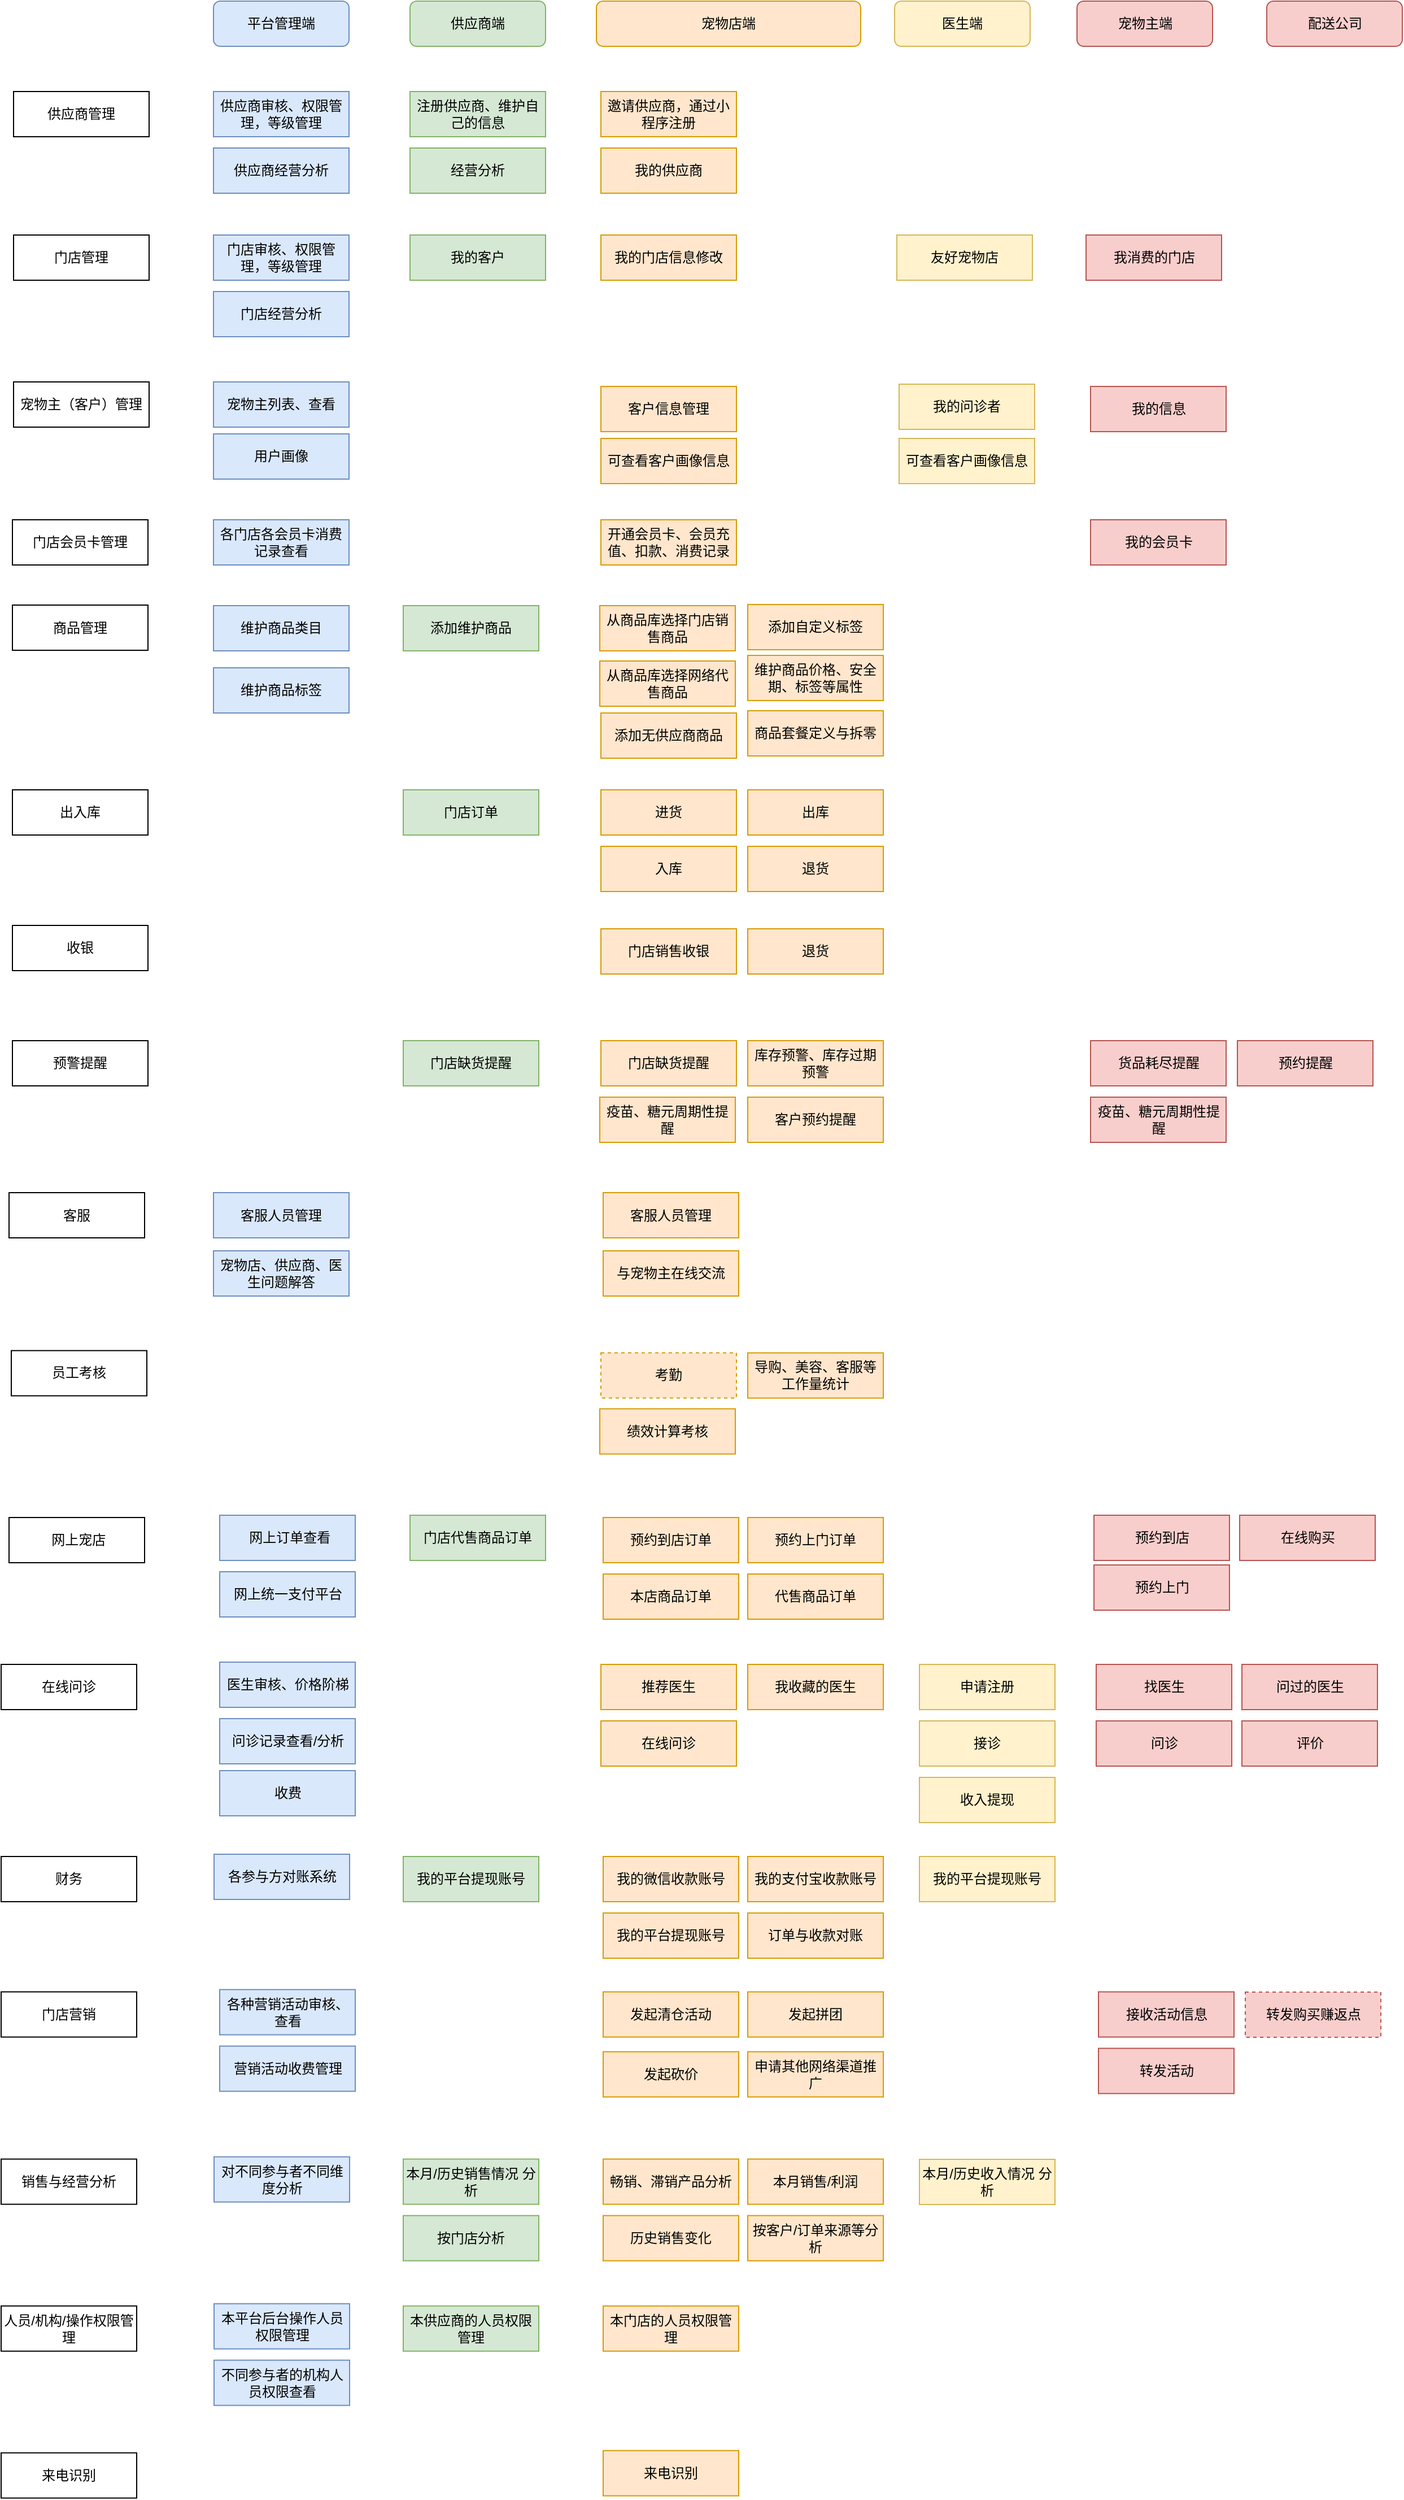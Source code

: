 <mxfile version="10.5.9" type="github"><diagram id="sEovhUTXIATKen_fVmFd" name="Page-1"><mxGraphModel dx="2108" dy="670" grid="1" gridSize="10" guides="1" tooltips="1" connect="1" arrows="1" fold="1" page="1" pageScale="1" pageWidth="827" pageHeight="1169" math="0" shadow="0"><root><mxCell id="0"/><mxCell id="1" parent="0"/><mxCell id="XBmEjtlpkQ7IGjX96Bge-1" value="平台管理端" style="rounded=1;whiteSpace=wrap;html=1;fillColor=#dae8fc;strokeColor=#6c8ebf;" parent="1" vertex="1"><mxGeometry x="187" y="50" width="120" height="40" as="geometry"/></mxCell><mxCell id="XBmEjtlpkQ7IGjX96Bge-2" value="供应商端" style="rounded=1;whiteSpace=wrap;html=1;fillColor=#d5e8d4;strokeColor=#82b366;" parent="1" vertex="1"><mxGeometry x="361" y="50" width="120" height="40" as="geometry"/></mxCell><mxCell id="XBmEjtlpkQ7IGjX96Bge-3" value="宠物店端" style="rounded=1;whiteSpace=wrap;html=1;fillColor=#ffe6cc;strokeColor=#d79b00;" parent="1" vertex="1"><mxGeometry x="526" y="50" width="234" height="40" as="geometry"/></mxCell><mxCell id="XBmEjtlpkQ7IGjX96Bge-4" value="医生端" style="rounded=1;whiteSpace=wrap;html=1;fillColor=#fff2cc;strokeColor=#d6b656;" parent="1" vertex="1"><mxGeometry x="790" y="50" width="120" height="40" as="geometry"/></mxCell><mxCell id="XBmEjtlpkQ7IGjX96Bge-5" value="宠物主端" style="rounded=1;whiteSpace=wrap;html=1;fillColor=#f8cecc;strokeColor=#b85450;" parent="1" vertex="1"><mxGeometry x="951.5" y="50" width="120" height="40" as="geometry"/></mxCell><mxCell id="XBmEjtlpkQ7IGjX96Bge-6" value="配送公司" style="rounded=1;whiteSpace=wrap;html=1;fillColor=#f8cecc;strokeColor=#b85450;" parent="1" vertex="1"><mxGeometry x="1119.5" y="50" width="120" height="40" as="geometry"/></mxCell><mxCell id="XBmEjtlpkQ7IGjX96Bge-7" value="供应商管理" style="rounded=0;whiteSpace=wrap;html=1;" parent="1" vertex="1"><mxGeometry x="10" y="130" width="120" height="40" as="geometry"/></mxCell><mxCell id="XBmEjtlpkQ7IGjX96Bge-8" value="门店管理" style="rounded=0;whiteSpace=wrap;html=1;" parent="1" vertex="1"><mxGeometry x="10" y="257" width="120" height="40" as="geometry"/></mxCell><mxCell id="XBmEjtlpkQ7IGjX96Bge-10" value="供应商审核、权限管理，等级管理" style="rounded=0;whiteSpace=wrap;html=1;fillColor=#dae8fc;strokeColor=#6c8ebf;" parent="1" vertex="1"><mxGeometry x="187" y="130" width="120" height="40" as="geometry"/></mxCell><mxCell id="XBmEjtlpkQ7IGjX96Bge-11" value="注册供应商、维护自己的信息" style="rounded=0;whiteSpace=wrap;html=1;fillColor=#d5e8d4;strokeColor=#82b366;" parent="1" vertex="1"><mxGeometry x="361" y="130" width="120" height="40" as="geometry"/></mxCell><mxCell id="XBmEjtlpkQ7IGjX96Bge-12" value="邀请供应商，通过小程序注册" style="rounded=0;whiteSpace=wrap;html=1;fillColor=#ffe6cc;strokeColor=#d79b00;" parent="1" vertex="1"><mxGeometry x="530" y="130" width="120" height="40" as="geometry"/></mxCell><mxCell id="XBmEjtlpkQ7IGjX96Bge-13" value="我的供应商" style="rounded=0;whiteSpace=wrap;html=1;fillColor=#ffe6cc;strokeColor=#d79b00;" parent="1" vertex="1"><mxGeometry x="530" y="180" width="120" height="40" as="geometry"/></mxCell><mxCell id="XBmEjtlpkQ7IGjX96Bge-16" value="门店审核、权限管理，等级管理" style="rounded=0;whiteSpace=wrap;html=1;fillColor=#dae8fc;strokeColor=#6c8ebf;" parent="1" vertex="1"><mxGeometry x="187" y="257" width="120" height="40" as="geometry"/></mxCell><mxCell id="XBmEjtlpkQ7IGjX96Bge-17" value="供应商经营分析" style="rounded=0;whiteSpace=wrap;html=1;fillColor=#dae8fc;strokeColor=#6c8ebf;" parent="1" vertex="1"><mxGeometry x="187" y="180" width="120" height="40" as="geometry"/></mxCell><mxCell id="XBmEjtlpkQ7IGjX96Bge-18" value="门店经营分析" style="rounded=0;whiteSpace=wrap;html=1;fillColor=#dae8fc;strokeColor=#6c8ebf;" parent="1" vertex="1"><mxGeometry x="187" y="307" width="120" height="40" as="geometry"/></mxCell><mxCell id="XBmEjtlpkQ7IGjX96Bge-19" value="经营分析" style="rounded=0;whiteSpace=wrap;html=1;fillColor=#d5e8d4;strokeColor=#82b366;" parent="1" vertex="1"><mxGeometry x="361" y="180" width="120" height="40" as="geometry"/></mxCell><mxCell id="XBmEjtlpkQ7IGjX96Bge-21" value="我的客户" style="rounded=0;whiteSpace=wrap;html=1;fillColor=#d5e8d4;strokeColor=#82b366;" parent="1" vertex="1"><mxGeometry x="361" y="257" width="120" height="40" as="geometry"/></mxCell><mxCell id="XBmEjtlpkQ7IGjX96Bge-22" value="我的门店信息修改" style="rounded=0;whiteSpace=wrap;html=1;fillColor=#ffe6cc;strokeColor=#d79b00;" parent="1" vertex="1"><mxGeometry x="530" y="257" width="120" height="40" as="geometry"/></mxCell><mxCell id="XBmEjtlpkQ7IGjX96Bge-23" value="我消费的门店" style="rounded=0;whiteSpace=wrap;html=1;fillColor=#f8cecc;strokeColor=#b85450;" parent="1" vertex="1"><mxGeometry x="959.5" y="257" width="120" height="40" as="geometry"/></mxCell><mxCell id="XBmEjtlpkQ7IGjX96Bge-25" value="宠物主（客户）管理" style="rounded=0;whiteSpace=wrap;html=1;" parent="1" vertex="1"><mxGeometry x="10" y="387" width="120" height="40" as="geometry"/></mxCell><mxCell id="XBmEjtlpkQ7IGjX96Bge-28" value="宠物主列表、查看" style="rounded=0;whiteSpace=wrap;html=1;fillColor=#dae8fc;strokeColor=#6c8ebf;" parent="1" vertex="1"><mxGeometry x="187" y="387" width="120" height="40" as="geometry"/></mxCell><mxCell id="XBmEjtlpkQ7IGjX96Bge-29" value="用户画像" style="rounded=0;whiteSpace=wrap;html=1;fillColor=#dae8fc;strokeColor=#6c8ebf;" parent="1" vertex="1"><mxGeometry x="187" y="433" width="120" height="40" as="geometry"/></mxCell><mxCell id="XBmEjtlpkQ7IGjX96Bge-30" value="客户信息管理" style="rounded=0;whiteSpace=wrap;html=1;fillColor=#ffe6cc;strokeColor=#d79b00;" parent="1" vertex="1"><mxGeometry x="530" y="391" width="120" height="40" as="geometry"/></mxCell><mxCell id="XBmEjtlpkQ7IGjX96Bge-31" value="可查看客户画像信息" style="rounded=0;whiteSpace=wrap;html=1;fillColor=#ffe6cc;strokeColor=#d79b00;" parent="1" vertex="1"><mxGeometry x="530" y="437" width="120" height="40" as="geometry"/></mxCell><mxCell id="XBmEjtlpkQ7IGjX96Bge-32" value="我的问诊者" style="rounded=0;whiteSpace=wrap;html=1;fillColor=#fff2cc;strokeColor=#d6b656;" parent="1" vertex="1"><mxGeometry x="794" y="389" width="120" height="40" as="geometry"/></mxCell><mxCell id="XBmEjtlpkQ7IGjX96Bge-33" value="友好宠物店" style="rounded=0;whiteSpace=wrap;html=1;fillColor=#fff2cc;strokeColor=#d6b656;" parent="1" vertex="1"><mxGeometry x="792" y="257" width="120" height="40" as="geometry"/></mxCell><mxCell id="XBmEjtlpkQ7IGjX96Bge-34" value="我的信息" style="rounded=0;whiteSpace=wrap;html=1;fillColor=#f8cecc;strokeColor=#b85450;" parent="1" vertex="1"><mxGeometry x="963.5" y="391" width="120" height="40" as="geometry"/></mxCell><mxCell id="XBmEjtlpkQ7IGjX96Bge-37" value="门店会员卡管理" style="rounded=0;whiteSpace=wrap;html=1;" parent="1" vertex="1"><mxGeometry x="9" y="509" width="120" height="40" as="geometry"/></mxCell><mxCell id="XBmEjtlpkQ7IGjX96Bge-40" value="各门店各会员卡消费记录查看" style="rounded=0;whiteSpace=wrap;html=1;fillColor=#dae8fc;strokeColor=#6c8ebf;" parent="1" vertex="1"><mxGeometry x="187" y="509" width="120" height="40" as="geometry"/></mxCell><mxCell id="XBmEjtlpkQ7IGjX96Bge-41" value="开通会员卡、会员充值、扣款、消费记录" style="rounded=0;whiteSpace=wrap;html=1;fillColor=#ffe6cc;strokeColor=#d79b00;" parent="1" vertex="1"><mxGeometry x="530" y="509" width="120" height="40" as="geometry"/></mxCell><mxCell id="XBmEjtlpkQ7IGjX96Bge-42" value="我的会员卡" style="rounded=0;whiteSpace=wrap;html=1;fillColor=#f8cecc;strokeColor=#b85450;" parent="1" vertex="1"><mxGeometry x="963.5" y="509" width="120" height="40" as="geometry"/></mxCell><mxCell id="XBmEjtlpkQ7IGjX96Bge-44" value="商品管理" style="rounded=0;whiteSpace=wrap;html=1;" parent="1" vertex="1"><mxGeometry x="9" y="584.5" width="120" height="40" as="geometry"/></mxCell><mxCell id="XBmEjtlpkQ7IGjX96Bge-45" value="维护商品类目" style="rounded=0;whiteSpace=wrap;html=1;fillColor=#dae8fc;strokeColor=#6c8ebf;" parent="1" vertex="1"><mxGeometry x="187" y="585" width="120" height="40" as="geometry"/></mxCell><mxCell id="XBmEjtlpkQ7IGjX96Bge-46" value="维护商品标签" style="rounded=0;whiteSpace=wrap;html=1;fillColor=#dae8fc;strokeColor=#6c8ebf;" parent="1" vertex="1"><mxGeometry x="187" y="640" width="120" height="40" as="geometry"/></mxCell><mxCell id="XBmEjtlpkQ7IGjX96Bge-47" value="添加维护商品" style="rounded=0;whiteSpace=wrap;html=1;fillColor=#d5e8d4;strokeColor=#82b366;" parent="1" vertex="1"><mxGeometry x="355" y="585" width="120" height="40" as="geometry"/></mxCell><mxCell id="XBmEjtlpkQ7IGjX96Bge-48" value="从商品库选择门店销售商品" style="rounded=0;whiteSpace=wrap;html=1;fillColor=#ffe6cc;strokeColor=#d79b00;" parent="1" vertex="1"><mxGeometry x="529" y="585" width="120" height="40" as="geometry"/></mxCell><mxCell id="XBmEjtlpkQ7IGjX96Bge-49" value="从商品库选择网络代售商品" style="rounded=0;whiteSpace=wrap;html=1;fillColor=#ffe6cc;strokeColor=#d79b00;" parent="1" vertex="1"><mxGeometry x="529" y="634" width="120" height="40" as="geometry"/></mxCell><mxCell id="XBmEjtlpkQ7IGjX96Bge-50" value="添加无供应商商品" style="rounded=0;whiteSpace=wrap;html=1;fillColor=#ffe6cc;strokeColor=#d79b00;" parent="1" vertex="1"><mxGeometry x="530" y="680" width="120" height="40" as="geometry"/></mxCell><mxCell id="XBmEjtlpkQ7IGjX96Bge-51" value="添加自定义标签" style="rounded=0;whiteSpace=wrap;html=1;fillColor=#ffe6cc;strokeColor=#d79b00;" parent="1" vertex="1"><mxGeometry x="660" y="584" width="120" height="40" as="geometry"/></mxCell><mxCell id="XBmEjtlpkQ7IGjX96Bge-52" value="维护商品价格、安全期、标签等属性" style="rounded=0;whiteSpace=wrap;html=1;fillColor=#ffe6cc;strokeColor=#d79b00;" parent="1" vertex="1"><mxGeometry x="660" y="629" width="120" height="40" as="geometry"/></mxCell><mxCell id="XBmEjtlpkQ7IGjX96Bge-55" value="商品套餐定义与拆零" style="rounded=0;whiteSpace=wrap;html=1;fillColor=#ffe6cc;strokeColor=#d79b00;" parent="1" vertex="1"><mxGeometry x="660" y="678" width="120" height="40" as="geometry"/></mxCell><mxCell id="jSRBQBXFx0lPbAhyE8VO-3" value="出入库" style="rounded=0;whiteSpace=wrap;html=1;" vertex="1" parent="1"><mxGeometry x="9" y="748" width="120" height="40" as="geometry"/></mxCell><mxCell id="jSRBQBXFx0lPbAhyE8VO-4" value="进货" style="rounded=0;whiteSpace=wrap;html=1;fillColor=#ffe6cc;strokeColor=#d79b00;" vertex="1" parent="1"><mxGeometry x="530" y="748" width="120" height="40" as="geometry"/></mxCell><mxCell id="jSRBQBXFx0lPbAhyE8VO-5" value="门店订单" style="rounded=0;whiteSpace=wrap;html=1;fillColor=#d5e8d4;strokeColor=#82b366;" vertex="1" parent="1"><mxGeometry x="355" y="748" width="120" height="40" as="geometry"/></mxCell><mxCell id="jSRBQBXFx0lPbAhyE8VO-8" value="入库" style="rounded=0;whiteSpace=wrap;html=1;fillColor=#ffe6cc;strokeColor=#d79b00;" vertex="1" parent="1"><mxGeometry x="530" y="798" width="120" height="40" as="geometry"/></mxCell><mxCell id="jSRBQBXFx0lPbAhyE8VO-9" value="出库" style="rounded=0;whiteSpace=wrap;html=1;fillColor=#ffe6cc;strokeColor=#d79b00;" vertex="1" parent="1"><mxGeometry x="660" y="748" width="120" height="40" as="geometry"/></mxCell><mxCell id="jSRBQBXFx0lPbAhyE8VO-10" value="退货" style="rounded=0;whiteSpace=wrap;html=1;fillColor=#ffe6cc;strokeColor=#d79b00;" vertex="1" parent="1"><mxGeometry x="660" y="798" width="120" height="40" as="geometry"/></mxCell><mxCell id="jSRBQBXFx0lPbAhyE8VO-11" value="收银" style="rounded=0;whiteSpace=wrap;html=1;" vertex="1" parent="1"><mxGeometry x="9" y="868" width="120" height="40" as="geometry"/></mxCell><mxCell id="jSRBQBXFx0lPbAhyE8VO-12" value="门店销售收银" style="rounded=0;whiteSpace=wrap;html=1;fillColor=#ffe6cc;strokeColor=#d79b00;" vertex="1" parent="1"><mxGeometry x="530" y="871" width="120" height="40" as="geometry"/></mxCell><mxCell id="jSRBQBXFx0lPbAhyE8VO-13" value="退货" style="rounded=0;whiteSpace=wrap;html=1;fillColor=#ffe6cc;strokeColor=#d79b00;" vertex="1" parent="1"><mxGeometry x="660" y="871" width="120" height="40" as="geometry"/></mxCell><mxCell id="jSRBQBXFx0lPbAhyE8VO-14" value="预警提醒" style="rounded=0;whiteSpace=wrap;html=1;" vertex="1" parent="1"><mxGeometry x="9" y="970" width="120" height="40" as="geometry"/></mxCell><mxCell id="jSRBQBXFx0lPbAhyE8VO-15" value="门店缺货提醒" style="rounded=0;whiteSpace=wrap;html=1;fillColor=#d5e8d4;strokeColor=#82b366;" vertex="1" parent="1"><mxGeometry x="355" y="970" width="120" height="40" as="geometry"/></mxCell><mxCell id="jSRBQBXFx0lPbAhyE8VO-16" value="门店缺货提醒" style="rounded=0;whiteSpace=wrap;html=1;fillColor=#ffe6cc;strokeColor=#d79b00;" vertex="1" parent="1"><mxGeometry x="530" y="970" width="120" height="40" as="geometry"/></mxCell><mxCell id="jSRBQBXFx0lPbAhyE8VO-17" value="库存预警、库存过期预警" style="rounded=0;whiteSpace=wrap;html=1;fillColor=#ffe6cc;strokeColor=#d79b00;" vertex="1" parent="1"><mxGeometry x="660" y="970" width="120" height="40" as="geometry"/></mxCell><mxCell id="jSRBQBXFx0lPbAhyE8VO-18" value="货品耗尽提醒" style="rounded=0;whiteSpace=wrap;html=1;fillColor=#f8cecc;strokeColor=#b85450;" vertex="1" parent="1"><mxGeometry x="963.5" y="970" width="120" height="40" as="geometry"/></mxCell><mxCell id="jSRBQBXFx0lPbAhyE8VO-19" value="疫苗、糖元周期性提醒" style="rounded=0;whiteSpace=wrap;html=1;fillColor=#ffe6cc;strokeColor=#d79b00;" vertex="1" parent="1"><mxGeometry x="529" y="1020" width="120" height="40" as="geometry"/></mxCell><mxCell id="jSRBQBXFx0lPbAhyE8VO-20" value="客户预约提醒" style="rounded=0;whiteSpace=wrap;html=1;fillColor=#ffe6cc;strokeColor=#d79b00;" vertex="1" parent="1"><mxGeometry x="660" y="1020" width="120" height="40" as="geometry"/></mxCell><mxCell id="jSRBQBXFx0lPbAhyE8VO-21" value="疫苗、糖元周期性提醒" style="rounded=0;whiteSpace=wrap;html=1;fillColor=#f8cecc;strokeColor=#b85450;" vertex="1" parent="1"><mxGeometry x="963.5" y="1020" width="120" height="40" as="geometry"/></mxCell><mxCell id="jSRBQBXFx0lPbAhyE8VO-22" value="预约提醒" style="rounded=0;whiteSpace=wrap;html=1;fillColor=#f8cecc;strokeColor=#b85450;" vertex="1" parent="1"><mxGeometry x="1093.5" y="970" width="120" height="40" as="geometry"/></mxCell><mxCell id="jSRBQBXFx0lPbAhyE8VO-23" value="客服" style="rounded=0;whiteSpace=wrap;html=1;" vertex="1" parent="1"><mxGeometry x="6" y="1104.5" width="120" height="40" as="geometry"/></mxCell><mxCell id="jSRBQBXFx0lPbAhyE8VO-24" value="客服人员管理" style="rounded=0;whiteSpace=wrap;html=1;fillColor=#dae8fc;strokeColor=#6c8ebf;" vertex="1" parent="1"><mxGeometry x="187" y="1104.5" width="120" height="40" as="geometry"/></mxCell><mxCell id="jSRBQBXFx0lPbAhyE8VO-25" value="客服人员管理" style="rounded=0;whiteSpace=wrap;html=1;fillColor=#ffe6cc;strokeColor=#d79b00;" vertex="1" parent="1"><mxGeometry x="532" y="1104.5" width="120" height="40" as="geometry"/></mxCell><mxCell id="jSRBQBXFx0lPbAhyE8VO-26" value="宠物店、供应商、医生问题解答" style="rounded=0;whiteSpace=wrap;html=1;fillColor=#dae8fc;strokeColor=#6c8ebf;" vertex="1" parent="1"><mxGeometry x="187" y="1156" width="120" height="40" as="geometry"/></mxCell><mxCell id="jSRBQBXFx0lPbAhyE8VO-27" value="与宠物主在线交流" style="rounded=0;whiteSpace=wrap;html=1;fillColor=#ffe6cc;strokeColor=#d79b00;" vertex="1" parent="1"><mxGeometry x="532" y="1156" width="120" height="40" as="geometry"/></mxCell><mxCell id="jSRBQBXFx0lPbAhyE8VO-28" value="门店营销" style="rounded=0;whiteSpace=wrap;html=1;" vertex="1" parent="1"><mxGeometry x="-1" y="1811.786" width="120" height="40" as="geometry"/></mxCell><mxCell id="jSRBQBXFx0lPbAhyE8VO-29" value="&amp;nbsp;网上宠店" style="rounded=0;whiteSpace=wrap;html=1;" vertex="1" parent="1"><mxGeometry x="6" y="1392" width="120" height="40" as="geometry"/></mxCell><mxCell id="jSRBQBXFx0lPbAhyE8VO-30" value="&amp;nbsp;网上订单查看" style="rounded=0;whiteSpace=wrap;html=1;fillColor=#dae8fc;strokeColor=#6c8ebf;" vertex="1" parent="1"><mxGeometry x="192.5" y="1390" width="120" height="40" as="geometry"/></mxCell><mxCell id="jSRBQBXFx0lPbAhyE8VO-31" value="预约到店" style="rounded=0;whiteSpace=wrap;html=1;fillColor=#f8cecc;strokeColor=#b85450;" vertex="1" parent="1"><mxGeometry x="966.5" y="1390" width="120" height="40" as="geometry"/></mxCell><mxCell id="jSRBQBXFx0lPbAhyE8VO-32" value="预约上门" style="rounded=0;whiteSpace=wrap;html=1;fillColor=#f8cecc;strokeColor=#b85450;" vertex="1" parent="1"><mxGeometry x="966.5" y="1434" width="120" height="40" as="geometry"/></mxCell><mxCell id="jSRBQBXFx0lPbAhyE8VO-34" value="在线购买" style="rounded=0;whiteSpace=wrap;html=1;fillColor=#f8cecc;strokeColor=#b85450;" vertex="1" parent="1"><mxGeometry x="1095.5" y="1390" width="120" height="40" as="geometry"/></mxCell><mxCell id="jSRBQBXFx0lPbAhyE8VO-35" value="门店代售商品订单" style="rounded=0;whiteSpace=wrap;html=1;fillColor=#d5e8d4;strokeColor=#82b366;" vertex="1" parent="1"><mxGeometry x="361" y="1390" width="120" height="40" as="geometry"/></mxCell><mxCell id="jSRBQBXFx0lPbAhyE8VO-36" value="预约到店订单" style="rounded=0;whiteSpace=wrap;html=1;fillColor=#ffe6cc;strokeColor=#d79b00;" vertex="1" parent="1"><mxGeometry x="532" y="1392" width="120" height="40" as="geometry"/></mxCell><mxCell id="jSRBQBXFx0lPbAhyE8VO-37" value="预约上门订单" style="rounded=0;whiteSpace=wrap;html=1;fillColor=#ffe6cc;strokeColor=#d79b00;" vertex="1" parent="1"><mxGeometry x="660" y="1392" width="120" height="40" as="geometry"/></mxCell><mxCell id="jSRBQBXFx0lPbAhyE8VO-38" value="本店商品订单" style="rounded=0;whiteSpace=wrap;html=1;fillColor=#ffe6cc;strokeColor=#d79b00;" vertex="1" parent="1"><mxGeometry x="532" y="1442" width="120" height="40" as="geometry"/></mxCell><mxCell id="jSRBQBXFx0lPbAhyE8VO-39" value="代售商品订单" style="rounded=0;whiteSpace=wrap;html=1;fillColor=#ffe6cc;strokeColor=#d79b00;" vertex="1" parent="1"><mxGeometry x="660" y="1442" width="120" height="40" as="geometry"/></mxCell><mxCell id="jSRBQBXFx0lPbAhyE8VO-40" value="在线问诊" style="rounded=0;whiteSpace=wrap;html=1;" vertex="1" parent="1"><mxGeometry x="-1" y="1522" width="120" height="40" as="geometry"/></mxCell><mxCell id="jSRBQBXFx0lPbAhyE8VO-41" value="医生审核、价格阶梯" style="rounded=0;whiteSpace=wrap;html=1;fillColor=#dae8fc;strokeColor=#6c8ebf;" vertex="1" parent="1"><mxGeometry x="192.5" y="1520" width="120" height="40" as="geometry"/></mxCell><mxCell id="jSRBQBXFx0lPbAhyE8VO-44" value="问诊记录查看/分析" style="rounded=0;whiteSpace=wrap;html=1;fillColor=#dae8fc;strokeColor=#6c8ebf;" vertex="1" parent="1"><mxGeometry x="192.5" y="1570" width="120" height="40" as="geometry"/></mxCell><mxCell id="jSRBQBXFx0lPbAhyE8VO-45" value="收费" style="rounded=0;whiteSpace=wrap;html=1;fillColor=#dae8fc;strokeColor=#6c8ebf;" vertex="1" parent="1"><mxGeometry x="192.5" y="1616" width="120" height="40" as="geometry"/></mxCell><mxCell id="jSRBQBXFx0lPbAhyE8VO-46" value="申请注册" style="rounded=0;whiteSpace=wrap;html=1;fillColor=#fff2cc;strokeColor=#d6b656;" vertex="1" parent="1"><mxGeometry x="812" y="1522" width="120" height="40" as="geometry"/></mxCell><mxCell id="jSRBQBXFx0lPbAhyE8VO-47" value="接诊" style="rounded=0;whiteSpace=wrap;html=1;fillColor=#fff2cc;strokeColor=#d6b656;" vertex="1" parent="1"><mxGeometry x="812" y="1572" width="120" height="40" as="geometry"/></mxCell><mxCell id="jSRBQBXFx0lPbAhyE8VO-49" value="推荐医生" style="rounded=0;whiteSpace=wrap;html=1;fillColor=#ffe6cc;strokeColor=#d79b00;" vertex="1" parent="1"><mxGeometry x="530" y="1522" width="120" height="40" as="geometry"/></mxCell><mxCell id="jSRBQBXFx0lPbAhyE8VO-50" value="在线问诊" style="rounded=0;whiteSpace=wrap;html=1;fillColor=#ffe6cc;strokeColor=#d79b00;" vertex="1" parent="1"><mxGeometry x="530" y="1572" width="120" height="40" as="geometry"/></mxCell><mxCell id="jSRBQBXFx0lPbAhyE8VO-51" value="我收藏的医生" style="rounded=0;whiteSpace=wrap;html=1;fillColor=#ffe6cc;strokeColor=#d79b00;" vertex="1" parent="1"><mxGeometry x="660" y="1522" width="120" height="40" as="geometry"/></mxCell><mxCell id="jSRBQBXFx0lPbAhyE8VO-52" value="找医生" style="rounded=0;whiteSpace=wrap;html=1;fillColor=#f8cecc;strokeColor=#b85450;" vertex="1" parent="1"><mxGeometry x="968.5" y="1522" width="120" height="40" as="geometry"/></mxCell><mxCell id="jSRBQBXFx0lPbAhyE8VO-53" value="问诊" style="rounded=0;whiteSpace=wrap;html=1;fillColor=#f8cecc;strokeColor=#b85450;" vertex="1" parent="1"><mxGeometry x="968.5" y="1572" width="120" height="40" as="geometry"/></mxCell><mxCell id="jSRBQBXFx0lPbAhyE8VO-54" value="问过的医生" style="rounded=0;whiteSpace=wrap;html=1;fillColor=#f8cecc;strokeColor=#b85450;" vertex="1" parent="1"><mxGeometry x="1097.5" y="1522" width="120" height="40" as="geometry"/></mxCell><mxCell id="jSRBQBXFx0lPbAhyE8VO-55" value="评价" style="rounded=0;whiteSpace=wrap;html=1;fillColor=#f8cecc;strokeColor=#b85450;" vertex="1" parent="1"><mxGeometry x="1097.5" y="1572" width="120" height="40" as="geometry"/></mxCell><mxCell id="jSRBQBXFx0lPbAhyE8VO-56" value="收入提现" style="rounded=0;whiteSpace=wrap;html=1;fillColor=#fff2cc;strokeColor=#d6b656;" vertex="1" parent="1"><mxGeometry x="812" y="1622" width="120" height="40" as="geometry"/></mxCell><mxCell id="jSRBQBXFx0lPbAhyE8VO-57" value="财务" style="rounded=0;whiteSpace=wrap;html=1;" vertex="1" parent="1"><mxGeometry x="-1" y="1692" width="120" height="40" as="geometry"/></mxCell><mxCell id="jSRBQBXFx0lPbAhyE8VO-58" value="我的平台提现账号" style="rounded=0;whiteSpace=wrap;html=1;fillColor=#d5e8d4;strokeColor=#82b366;" vertex="1" parent="1"><mxGeometry x="355" y="1692" width="120" height="40" as="geometry"/></mxCell><mxCell id="jSRBQBXFx0lPbAhyE8VO-59" value="我的微信收款账号" style="rounded=0;whiteSpace=wrap;html=1;fillColor=#ffe6cc;strokeColor=#d79b00;" vertex="1" parent="1"><mxGeometry x="532" y="1692" width="120" height="40" as="geometry"/></mxCell><mxCell id="jSRBQBXFx0lPbAhyE8VO-60" value="我的支付宝收款账号" style="rounded=0;whiteSpace=wrap;html=1;fillColor=#ffe6cc;strokeColor=#d79b00;" vertex="1" parent="1"><mxGeometry x="660" y="1692" width="120" height="40" as="geometry"/></mxCell><mxCell id="jSRBQBXFx0lPbAhyE8VO-61" value="我的平台提现账号" style="rounded=0;whiteSpace=wrap;html=1;fillColor=#fff2cc;strokeColor=#d6b656;" vertex="1" parent="1"><mxGeometry x="812" y="1692" width="120" height="40" as="geometry"/></mxCell><mxCell id="jSRBQBXFx0lPbAhyE8VO-62" value="网上统一支付平台" style="rounded=0;whiteSpace=wrap;html=1;fillColor=#dae8fc;strokeColor=#6c8ebf;" vertex="1" parent="1"><mxGeometry x="192.5" y="1440" width="120" height="40" as="geometry"/></mxCell><mxCell id="jSRBQBXFx0lPbAhyE8VO-63" value="我的平台提现账号" style="rounded=0;whiteSpace=wrap;html=1;fillColor=#ffe6cc;strokeColor=#d79b00;" vertex="1" parent="1"><mxGeometry x="532" y="1742" width="120" height="40" as="geometry"/></mxCell><mxCell id="jSRBQBXFx0lPbAhyE8VO-64" value="订单与收款对账" style="rounded=0;whiteSpace=wrap;html=1;fillColor=#ffe6cc;strokeColor=#d79b00;" vertex="1" parent="1"><mxGeometry x="660" y="1742" width="120" height="40" as="geometry"/></mxCell><mxCell id="jSRBQBXFx0lPbAhyE8VO-65" value="各参与方对账系统" style="rounded=0;whiteSpace=wrap;html=1;fillColor=#dae8fc;strokeColor=#6c8ebf;" vertex="1" parent="1"><mxGeometry x="187.5" y="1690" width="120" height="40" as="geometry"/></mxCell><mxCell id="jSRBQBXFx0lPbAhyE8VO-66" value="发起清仓活动" style="rounded=0;whiteSpace=wrap;html=1;fillColor=#ffe6cc;strokeColor=#d79b00;" vertex="1" parent="1"><mxGeometry x="532" y="1811.786" width="120" height="40" as="geometry"/></mxCell><mxCell id="jSRBQBXFx0lPbAhyE8VO-67" value="发起拼团" style="rounded=0;whiteSpace=wrap;html=1;fillColor=#ffe6cc;strokeColor=#d79b00;" vertex="1" parent="1"><mxGeometry x="660" y="1811.786" width="120" height="40" as="geometry"/></mxCell><mxCell id="jSRBQBXFx0lPbAhyE8VO-68" value="发起砍价" style="rounded=0;whiteSpace=wrap;html=1;fillColor=#ffe6cc;strokeColor=#d79b00;" vertex="1" parent="1"><mxGeometry x="532" y="1864.786" width="120" height="40" as="geometry"/></mxCell><mxCell id="jSRBQBXFx0lPbAhyE8VO-69" value="申请其他网络渠道推广" style="rounded=0;whiteSpace=wrap;html=1;fillColor=#ffe6cc;strokeColor=#d79b00;" vertex="1" parent="1"><mxGeometry x="660" y="1864.786" width="120" height="40" as="geometry"/></mxCell><mxCell id="jSRBQBXFx0lPbAhyE8VO-70" value="各种营销活动审核、查看" style="rounded=0;whiteSpace=wrap;html=1;fillColor=#dae8fc;strokeColor=#6c8ebf;" vertex="1" parent="1"><mxGeometry x="192.5" y="1809.786" width="120" height="40" as="geometry"/></mxCell><mxCell id="jSRBQBXFx0lPbAhyE8VO-71" value="营销活动收费管理" style="rounded=0;whiteSpace=wrap;html=1;fillColor=#dae8fc;strokeColor=#6c8ebf;" vertex="1" parent="1"><mxGeometry x="192.5" y="1859.786" width="120" height="40" as="geometry"/></mxCell><mxCell id="jSRBQBXFx0lPbAhyE8VO-72" value="接收活动信息" style="rounded=0;whiteSpace=wrap;html=1;fillColor=#f8cecc;strokeColor=#b85450;" vertex="1" parent="1"><mxGeometry x="970.5" y="1811.786" width="120" height="40" as="geometry"/></mxCell><mxCell id="jSRBQBXFx0lPbAhyE8VO-74" value="转发购买赚返点" style="rounded=0;whiteSpace=wrap;html=1;dashed=1;fillColor=#f8cecc;strokeColor=#b85450;" vertex="1" parent="1"><mxGeometry x="1100.5" y="1812" width="120" height="40" as="geometry"/></mxCell><mxCell id="jSRBQBXFx0lPbAhyE8VO-75" value="转发活动" style="rounded=0;whiteSpace=wrap;html=1;fillColor=#f8cecc;strokeColor=#b85450;" vertex="1" parent="1"><mxGeometry x="970.5" y="1861.786" width="120" height="40" as="geometry"/></mxCell><mxCell id="jSRBQBXFx0lPbAhyE8VO-76" value="员工考核" style="rounded=0;whiteSpace=wrap;html=1;" vertex="1" parent="1"><mxGeometry x="8" y="1244.286" width="120" height="40" as="geometry"/></mxCell><mxCell id="jSRBQBXFx0lPbAhyE8VO-77" value="考勤" style="rounded=0;whiteSpace=wrap;html=1;dashed=1;fillColor=#ffe6cc;strokeColor=#d79b00;" vertex="1" parent="1"><mxGeometry x="530" y="1246.286" width="120" height="40" as="geometry"/></mxCell><mxCell id="jSRBQBXFx0lPbAhyE8VO-78" value="导购、美容、客服等工作量统计" style="rounded=0;whiteSpace=wrap;html=1;fillColor=#ffe6cc;strokeColor=#d79b00;" vertex="1" parent="1"><mxGeometry x="660" y="1246.286" width="120" height="40" as="geometry"/></mxCell><mxCell id="jSRBQBXFx0lPbAhyE8VO-82" value="绩效计算考核" style="rounded=0;whiteSpace=wrap;html=1;fillColor=#ffe6cc;strokeColor=#d79b00;" vertex="1" parent="1"><mxGeometry x="529" y="1295.786" width="120" height="40" as="geometry"/></mxCell><mxCell id="jSRBQBXFx0lPbAhyE8VO-83" value="销售与经营分析" style="rounded=0;whiteSpace=wrap;html=1;" vertex="1" parent="1"><mxGeometry x="-1" y="1959.786" width="120" height="40" as="geometry"/></mxCell><mxCell id="jSRBQBXFx0lPbAhyE8VO-84" value="畅销、滞销产品分析" style="rounded=0;whiteSpace=wrap;html=1;fillColor=#ffe6cc;strokeColor=#d79b00;" vertex="1" parent="1"><mxGeometry x="532" y="1959.786" width="120" height="40" as="geometry"/></mxCell><mxCell id="jSRBQBXFx0lPbAhyE8VO-85" value="本月销售/利润" style="rounded=0;whiteSpace=wrap;html=1;fillColor=#ffe6cc;strokeColor=#d79b00;" vertex="1" parent="1"><mxGeometry x="660" y="1959.786" width="120" height="40" as="geometry"/></mxCell><mxCell id="jSRBQBXFx0lPbAhyE8VO-86" value="历史销售变化" style="rounded=0;whiteSpace=wrap;html=1;fillColor=#ffe6cc;strokeColor=#d79b00;" vertex="1" parent="1"><mxGeometry x="532" y="2009.786" width="120" height="40" as="geometry"/></mxCell><mxCell id="jSRBQBXFx0lPbAhyE8VO-87" value="本月/历史销售情况&amp;nbsp;分析" style="rounded=0;whiteSpace=wrap;html=1;fillColor=#d5e8d4;strokeColor=#82b366;" vertex="1" parent="1"><mxGeometry x="355" y="1959.786" width="120" height="40" as="geometry"/></mxCell><mxCell id="jSRBQBXFx0lPbAhyE8VO-88" value="按门店分析" style="rounded=0;whiteSpace=wrap;html=1;fillColor=#d5e8d4;strokeColor=#82b366;" vertex="1" parent="1"><mxGeometry x="355" y="2009.786" width="120" height="40" as="geometry"/></mxCell><mxCell id="jSRBQBXFx0lPbAhyE8VO-89" value="按客户/订单来源等分析" style="rounded=0;whiteSpace=wrap;html=1;fillColor=#ffe6cc;strokeColor=#d79b00;" vertex="1" parent="1"><mxGeometry x="660" y="2009.786" width="120" height="40" as="geometry"/></mxCell><mxCell id="jSRBQBXFx0lPbAhyE8VO-90" value="对不同参与者不同维度分析" style="rounded=0;whiteSpace=wrap;html=1;fillColor=#dae8fc;strokeColor=#6c8ebf;" vertex="1" parent="1"><mxGeometry x="187.5" y="1957.786" width="120" height="40" as="geometry"/></mxCell><mxCell id="jSRBQBXFx0lPbAhyE8VO-91" value="本月/历史收入情况&amp;nbsp;分析" style="rounded=0;whiteSpace=wrap;html=1;fillColor=#fff2cc;strokeColor=#d6b656;" vertex="1" parent="1"><mxGeometry x="812" y="1960" width="120" height="40" as="geometry"/></mxCell><mxCell id="jSRBQBXFx0lPbAhyE8VO-92" value="可查看客户画像信息" style="rounded=0;whiteSpace=wrap;html=1;fillColor=#fff2cc;strokeColor=#d6b656;" vertex="1" parent="1"><mxGeometry x="794" y="437" width="120" height="40" as="geometry"/></mxCell><mxCell id="jSRBQBXFx0lPbAhyE8VO-93" value="人员/机构/操作权限管理" style="rounded=0;whiteSpace=wrap;html=1;" vertex="1" parent="1"><mxGeometry x="-1" y="2089.786" width="120" height="40" as="geometry"/></mxCell><mxCell id="jSRBQBXFx0lPbAhyE8VO-94" value="本平台后台操作人员权限管理" style="rounded=0;whiteSpace=wrap;html=1;fillColor=#dae8fc;strokeColor=#6c8ebf;" vertex="1" parent="1"><mxGeometry x="187.5" y="2087.786" width="120" height="40" as="geometry"/></mxCell><mxCell id="jSRBQBXFx0lPbAhyE8VO-95" value="不同参与者的机构人员权限查看" style="rounded=0;whiteSpace=wrap;html=1;fillColor=#dae8fc;strokeColor=#6c8ebf;" vertex="1" parent="1"><mxGeometry x="187.5" y="2137.786" width="120" height="40" as="geometry"/></mxCell><mxCell id="jSRBQBXFx0lPbAhyE8VO-96" value="本供应商的人员权限管理" style="rounded=0;whiteSpace=wrap;html=1;fillColor=#d5e8d4;strokeColor=#82b366;" vertex="1" parent="1"><mxGeometry x="355" y="2089.786" width="120" height="40" as="geometry"/></mxCell><mxCell id="jSRBQBXFx0lPbAhyE8VO-97" value="本门店的人员权限管理" style="rounded=0;whiteSpace=wrap;html=1;fillColor=#ffe6cc;strokeColor=#d79b00;" vertex="1" parent="1"><mxGeometry x="532" y="2089.786" width="120" height="40" as="geometry"/></mxCell><mxCell id="jSRBQBXFx0lPbAhyE8VO-98" value="来电识别" style="rounded=0;whiteSpace=wrap;html=1;" vertex="1" parent="1"><mxGeometry x="-1" y="2219.786" width="120" height="40" as="geometry"/></mxCell><mxCell id="jSRBQBXFx0lPbAhyE8VO-99" value="来电识别" style="rounded=0;whiteSpace=wrap;html=1;fillColor=#ffe6cc;strokeColor=#d79b00;" vertex="1" parent="1"><mxGeometry x="532" y="2217.786" width="120" height="40" as="geometry"/></mxCell></root></mxGraphModel></diagram></mxfile>